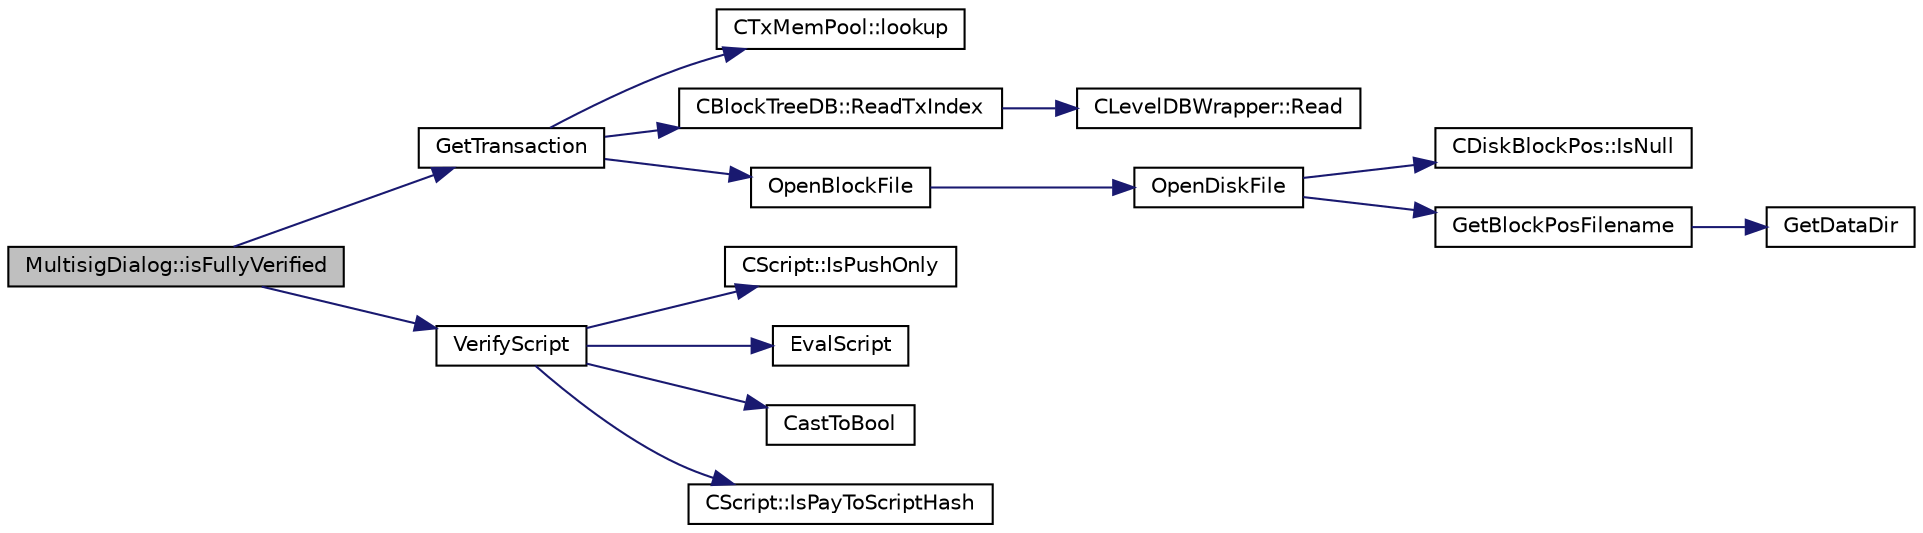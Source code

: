 digraph "MultisigDialog::isFullyVerified"
{
  edge [fontname="Helvetica",fontsize="10",labelfontname="Helvetica",labelfontsize="10"];
  node [fontname="Helvetica",fontsize="10",shape=record];
  rankdir="LR";
  Node214 [label="MultisigDialog::isFullyVerified",height=0.2,width=0.4,color="black", fillcolor="grey75", style="filled", fontcolor="black"];
  Node214 -> Node215 [color="midnightblue",fontsize="10",style="solid",fontname="Helvetica"];
  Node215 [label="GetTransaction",height=0.2,width=0.4,color="black", fillcolor="white", style="filled",URL="$main_8cpp.html#a044ae412844f02db690466dd24d9bb71",tooltip="Return transaction in tx, and if it was found inside a block, its hash is placed in hashBlock..."];
  Node215 -> Node216 [color="midnightblue",fontsize="10",style="solid",fontname="Helvetica"];
  Node216 [label="CTxMemPool::lookup",height=0.2,width=0.4,color="black", fillcolor="white", style="filled",URL="$class_c_tx_mem_pool.html#ad6d9966cdeb4b6586f7186e709b4e77e"];
  Node215 -> Node217 [color="midnightblue",fontsize="10",style="solid",fontname="Helvetica"];
  Node217 [label="CBlockTreeDB::ReadTxIndex",height=0.2,width=0.4,color="black", fillcolor="white", style="filled",URL="$class_c_block_tree_d_b.html#a74383427266d627e84c2d0c8e21e03c7"];
  Node217 -> Node218 [color="midnightblue",fontsize="10",style="solid",fontname="Helvetica"];
  Node218 [label="CLevelDBWrapper::Read",height=0.2,width=0.4,color="black", fillcolor="white", style="filled",URL="$class_c_level_d_b_wrapper.html#a0cb51d3b8f042641b2d0aa76c3185527"];
  Node215 -> Node219 [color="midnightblue",fontsize="10",style="solid",fontname="Helvetica"];
  Node219 [label="OpenBlockFile",height=0.2,width=0.4,color="black", fillcolor="white", style="filled",URL="$main_8cpp.html#a0d81388930a4ccb6a69b9abdd1ef5097",tooltip="Open a block file (blk?????.dat) "];
  Node219 -> Node220 [color="midnightblue",fontsize="10",style="solid",fontname="Helvetica"];
  Node220 [label="OpenDiskFile",height=0.2,width=0.4,color="black", fillcolor="white", style="filled",URL="$main_8cpp.html#ab15fc61f1d9596ad0aca703ff2c74635"];
  Node220 -> Node221 [color="midnightblue",fontsize="10",style="solid",fontname="Helvetica"];
  Node221 [label="CDiskBlockPos::IsNull",height=0.2,width=0.4,color="black", fillcolor="white", style="filled",URL="$struct_c_disk_block_pos.html#a7dd98fe3f5372d358df61db31899b0af"];
  Node220 -> Node222 [color="midnightblue",fontsize="10",style="solid",fontname="Helvetica"];
  Node222 [label="GetBlockPosFilename",height=0.2,width=0.4,color="black", fillcolor="white", style="filled",URL="$main_8cpp.html#a2f26f074aac584c3398de1dcdac59de9",tooltip="Translation to a filesystem path. "];
  Node222 -> Node223 [color="midnightblue",fontsize="10",style="solid",fontname="Helvetica"];
  Node223 [label="GetDataDir",height=0.2,width=0.4,color="black", fillcolor="white", style="filled",URL="$util_8cpp.html#ab83866a054745d4b30a3948a1b44beba"];
  Node214 -> Node224 [color="midnightblue",fontsize="10",style="solid",fontname="Helvetica"];
  Node224 [label="VerifyScript",height=0.2,width=0.4,color="black", fillcolor="white", style="filled",URL="$interpreter_8cpp.html#a56bc5c34addf9d85b8b7637f3738a125"];
  Node224 -> Node225 [color="midnightblue",fontsize="10",style="solid",fontname="Helvetica"];
  Node225 [label="CScript::IsPushOnly",height=0.2,width=0.4,color="black", fillcolor="white", style="filled",URL="$class_c_script.html#a090905f875fa5a40e616b319de8e973f",tooltip="Called by IsStandardTx and P2SH/BIP62 VerifyScript (which makes it consensus-critical). "];
  Node224 -> Node226 [color="midnightblue",fontsize="10",style="solid",fontname="Helvetica"];
  Node226 [label="EvalScript",height=0.2,width=0.4,color="black", fillcolor="white", style="filled",URL="$interpreter_8cpp.html#ac4771aca705bf2383b2777e36055b7f4"];
  Node224 -> Node227 [color="midnightblue",fontsize="10",style="solid",fontname="Helvetica"];
  Node227 [label="CastToBool",height=0.2,width=0.4,color="black", fillcolor="white", style="filled",URL="$interpreter_8cpp.html#a43bc2157638b796f2e3144963e00db34"];
  Node224 -> Node228 [color="midnightblue",fontsize="10",style="solid",fontname="Helvetica"];
  Node228 [label="CScript::IsPayToScriptHash",height=0.2,width=0.4,color="black", fillcolor="white", style="filled",URL="$class_c_script.html#a0c3729c606d318923dc06f95d85a0971"];
}

